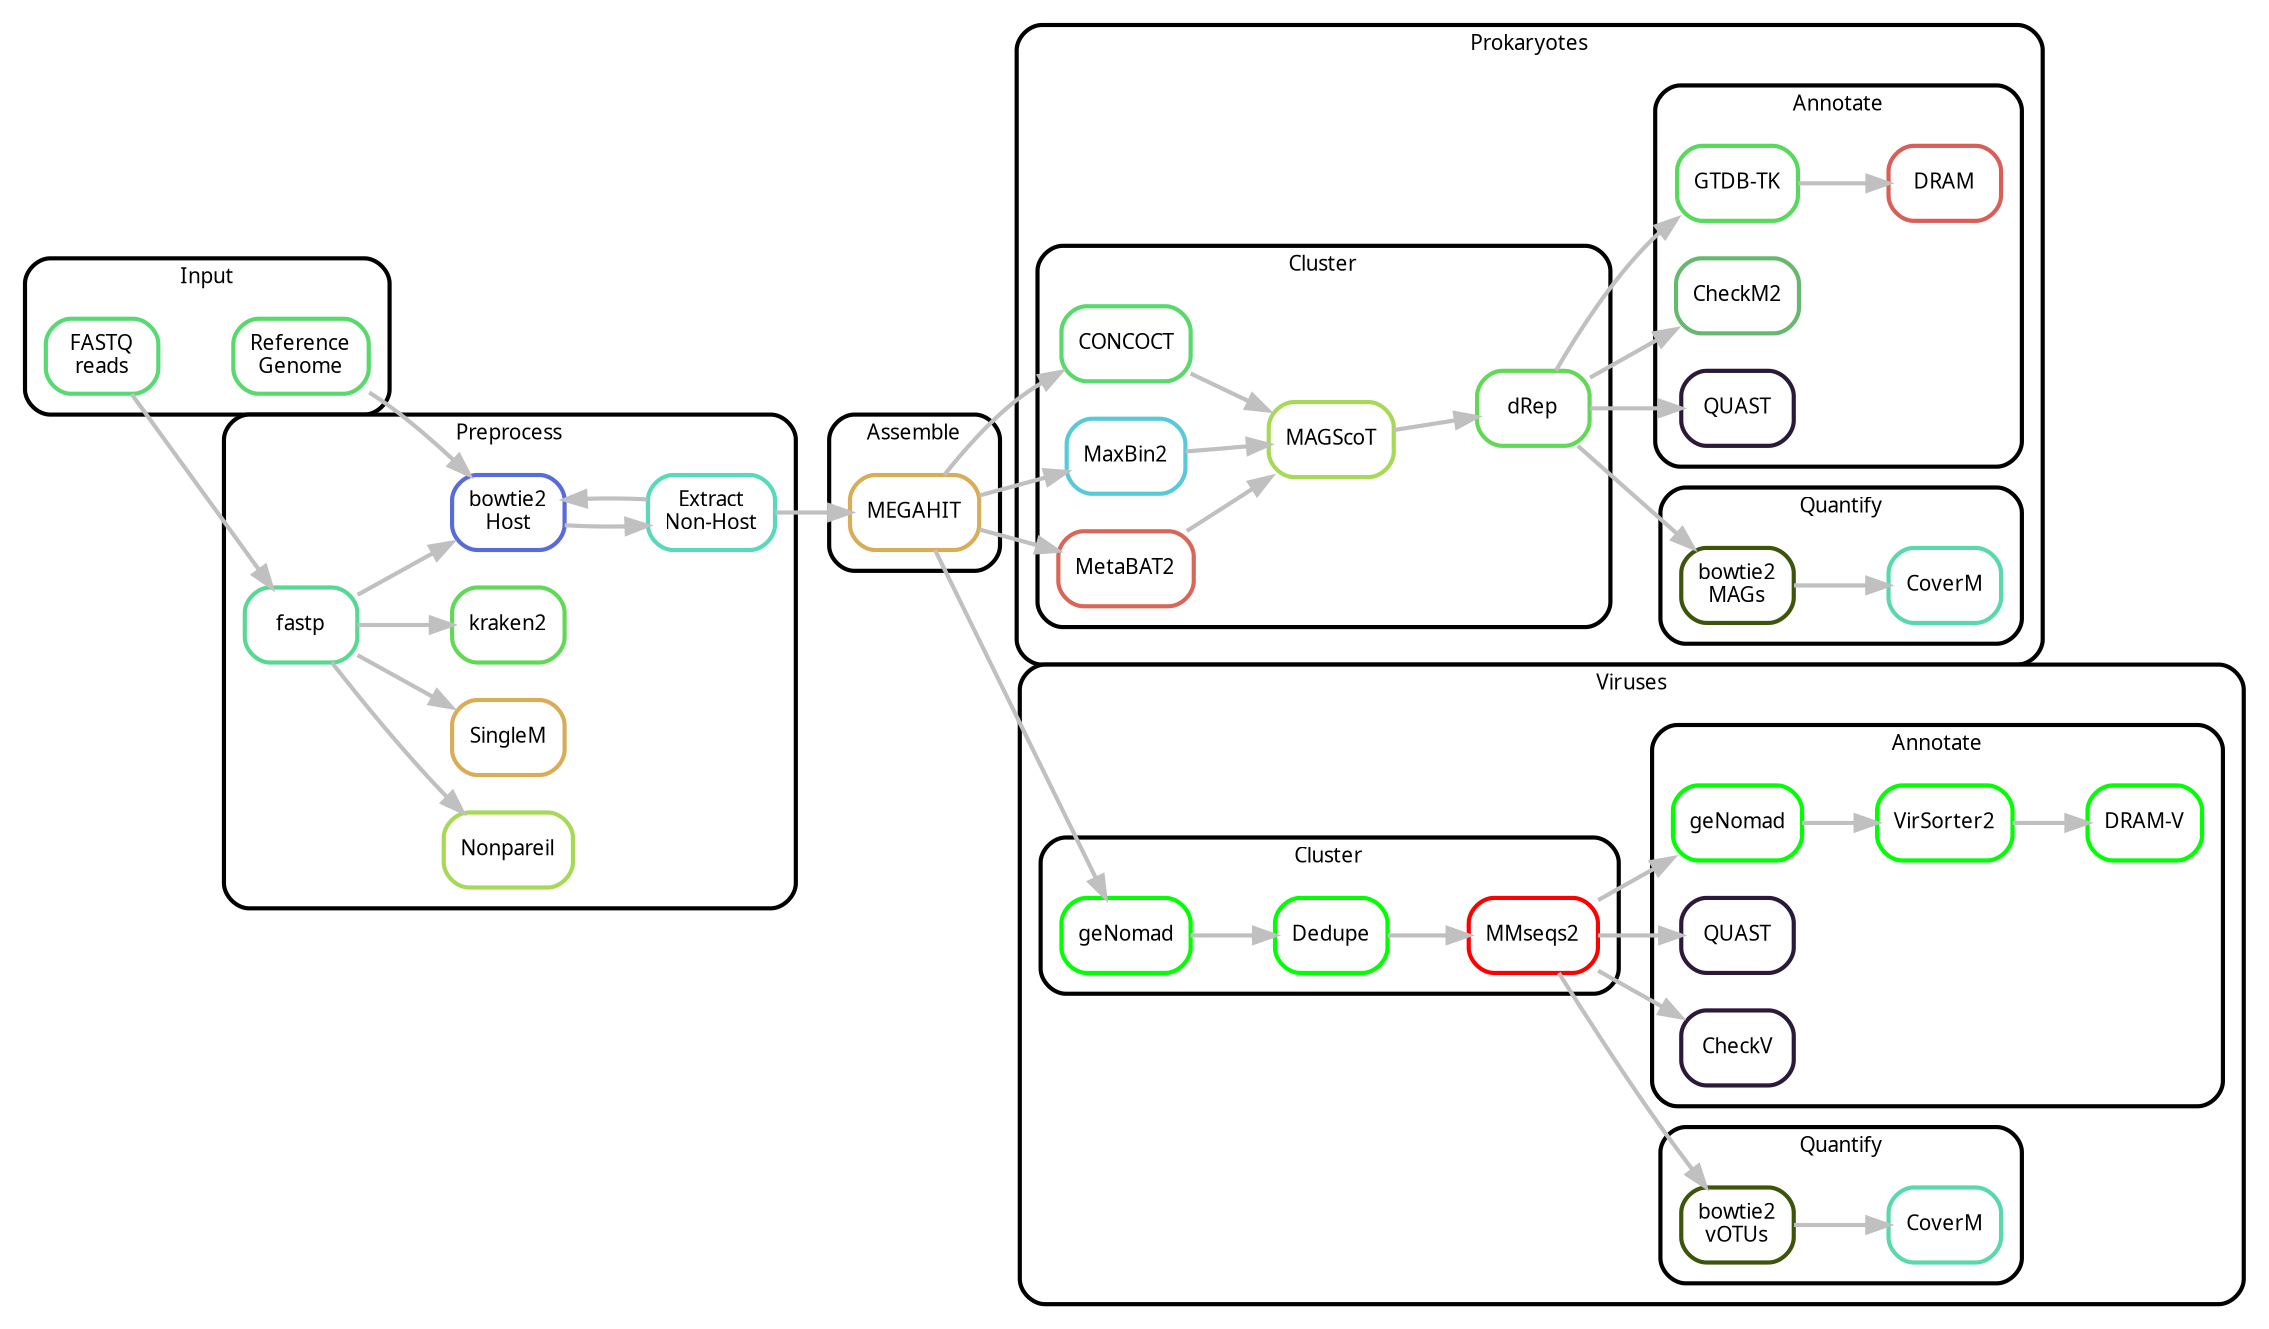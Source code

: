 digraph snakemake_dag {
    rankdir=LR;
    newrank=true;
    graph[bgcolor=white, margin=0, compound=true];
    node[shape=box, style=rounded, fontname=sans, fontsize=10, penwidth=2];
    edge[penwidth=2, color=grey];

    subgraph cluster_0 {
        label = "Input";
        shape=box; style=rounded; fontname=sans; fontsize=10; penwidth=2; margin=10;
        reference   [label = "Reference\nGenome",   color = "0.36 0.6 0.85"];
        fastq       [label = "FASTQ\nreads",        color = "0.37 0.6 0.85"];
    }

    subgraph cluster_1 {
        label = "Preprocess";
        shape=box; style=rounded; fontname=sans; fontsize=10; penwidth=2; margin=10;
        bowtie2 [label = "bowtie2\nHost",       color = "0.64 0.6 0.85"];
        extract [label = "Extract\nNon-Host",   color = "0.46 0.6 0.85"];
        fastp   [label = "fastp",               color = "0.41 0.6 0.85"];
        {
            rankdir=LR;
            nonpareil   [label = "Nonpareil",   color = "0.23 0.6 0.85",    style = "rounded"];
            singlem     [label = "SingleM",     color = "0.11 0.6 0.85",    style = "rounded"];
            kraken2     [label = "kraken2",     color = "0.32 0.6 0.85"];
        }
        fastp   ->  bowtie2
        fastp   ->  nonpareil
        fastp   ->  singlem
        fastp   ->  kraken2
        bowtie2 ->  extract
        extract ->  bowtie2

    }

    subgraph cluster_2 {
        label = "Assemble";
        shape=box; style=rounded; fontname=sans; fontsize=10; penwidth=2; margin=10;

        megahit  [label = "MEGAHIT",    color = "0.11 0.6 0.85"];

    }

    megahit     ->  concoct
    megahit     ->  maxbin2
    megahit     ->  metabat2

    subgraph cluster_3 {
        label = "Prokaryotes";
        shape=box; style=rounded; fontname=sans; fontsize=10; penwidth=2; margin=10;

        subgraph cluster_3_1 {
            label = "Cluster";

            concoct  [label = "CONCOCT",    color = "0.36 0.6 0.85"];
            maxbin2  [label = "MaxBin2",    color = "0.52 0.6 0.85"];
            metabat2 [label = "MetaBAT2",   color = "0.02 0.6 0.85"];
            magscot  [label = "MAGScoT",    color = "0.23 0.6 0.85"];
            drep     [label = "dRep",       color = "0.32 0.6 0.85",    style = "rounded"];

            metabat2    ->  magscot
            concoct     ->  magscot
            maxbin2     ->  magscot
            magscot     ->  drep
        }

        subgraph cluster_3_2 {
            label = "Quantify";
            shape=box; style="rounded"; fontname=sans; fontsize=10; penwidth=2; margin=10;
            bowtie2_drep    [label = "bowtie2\nMAGs",  color = "0.22 0.86 0.33"];
            coverm          [label = "CoverM",         color = "0.44 0.60 0.85"];

            bowtie2_drep -> coverm
        }

        subgraph cluster_3_3 {
            label = "Annotate";
            shape=box; style="rounded"; fontname=sans; fontsize=10; penwidth=2; margin=10;

            gtdbtk  [label = "GTDB-TK",  color = "0.34 0.6 0.85",    style = "rounded"];
            dram    [label = "DRAM",     color = "0.01 0.6 0.85",    style = "rounded"];
            checkm  [label = "CheckM2",  color = "0.35 0.44 0.72"];
            quast   [label = "QUAST",    color = "0.76 0.55 0.22"];

            gtdbtk -> dram

        }

    }

    reference   ->  bowtie2
    fastq       ->  fastp
    extract     ->  megahit
    drep        ->  gtdbtk
    drep        ->  bowtie2_drep
    drep        ->  checkm
    drep        ->  quast

    subgraph cluster_4 {
        label = "Viruses";
        shape=box; style="rounded"; fontname=sans; fontsize=10; penwidth=2; margin="10,10";

        subgraph cluster_4_1 {
            label = "Cluster";
            shape=box; style="rounded"; fontname=sans; fontsize=10; penwidth=2; margin="10,10";

            genomad     [label = "geNomad",     color = green,              style = "rounded"];
            dedupe      [label = "Dedupe",      color = green,              style = "rounded"];
            mmseqs2     [label = "MMseqs2",     color = red,                style = "rounded"];

            genomad -> dedupe -> mmseqs2

        }

        megahit -> genomad

        subgraph cluster_4_2 {
            label = "Quantify";
            shape=box; style="rounded"; fontname=sans; fontsize=10; penwidth=2; margin=10;

            bowtie2v     [label = "bowtie2\nvOTUs",  color = "0.22 0.86 0.33"];
            covermv      [label = "CoverM",          color = "0.44 0.60 0.85"];

            bowtie2v -> covermv
        }

        mmseqs2 -> bowtie2v

        subgraph cluster_4_3 {
            label = "Annotate";
            shape=box; style="rounded"; fontname=sans; fontsize=10; penwidth=2; margin=10;

            genomad2    [label = "geNomad",     color = green,              style = "rounded"];
            virsorter2  [label = "VirSorter2",   color = green];
            dramv      [label = "DRAM-V",      color = green];
            quastv     [label = "QUAST",       color = "0.76 0.55 0.22"];
            checkv  [label = "CheckV",   color = "0.76 0.55 0.22"];

            genomad2 -> virsorter2 -> dramv
            mmseqs2 -> checkv
        }

        mmseqs2 -> genomad2
        mmseqs2 -> quastv

    }

}
